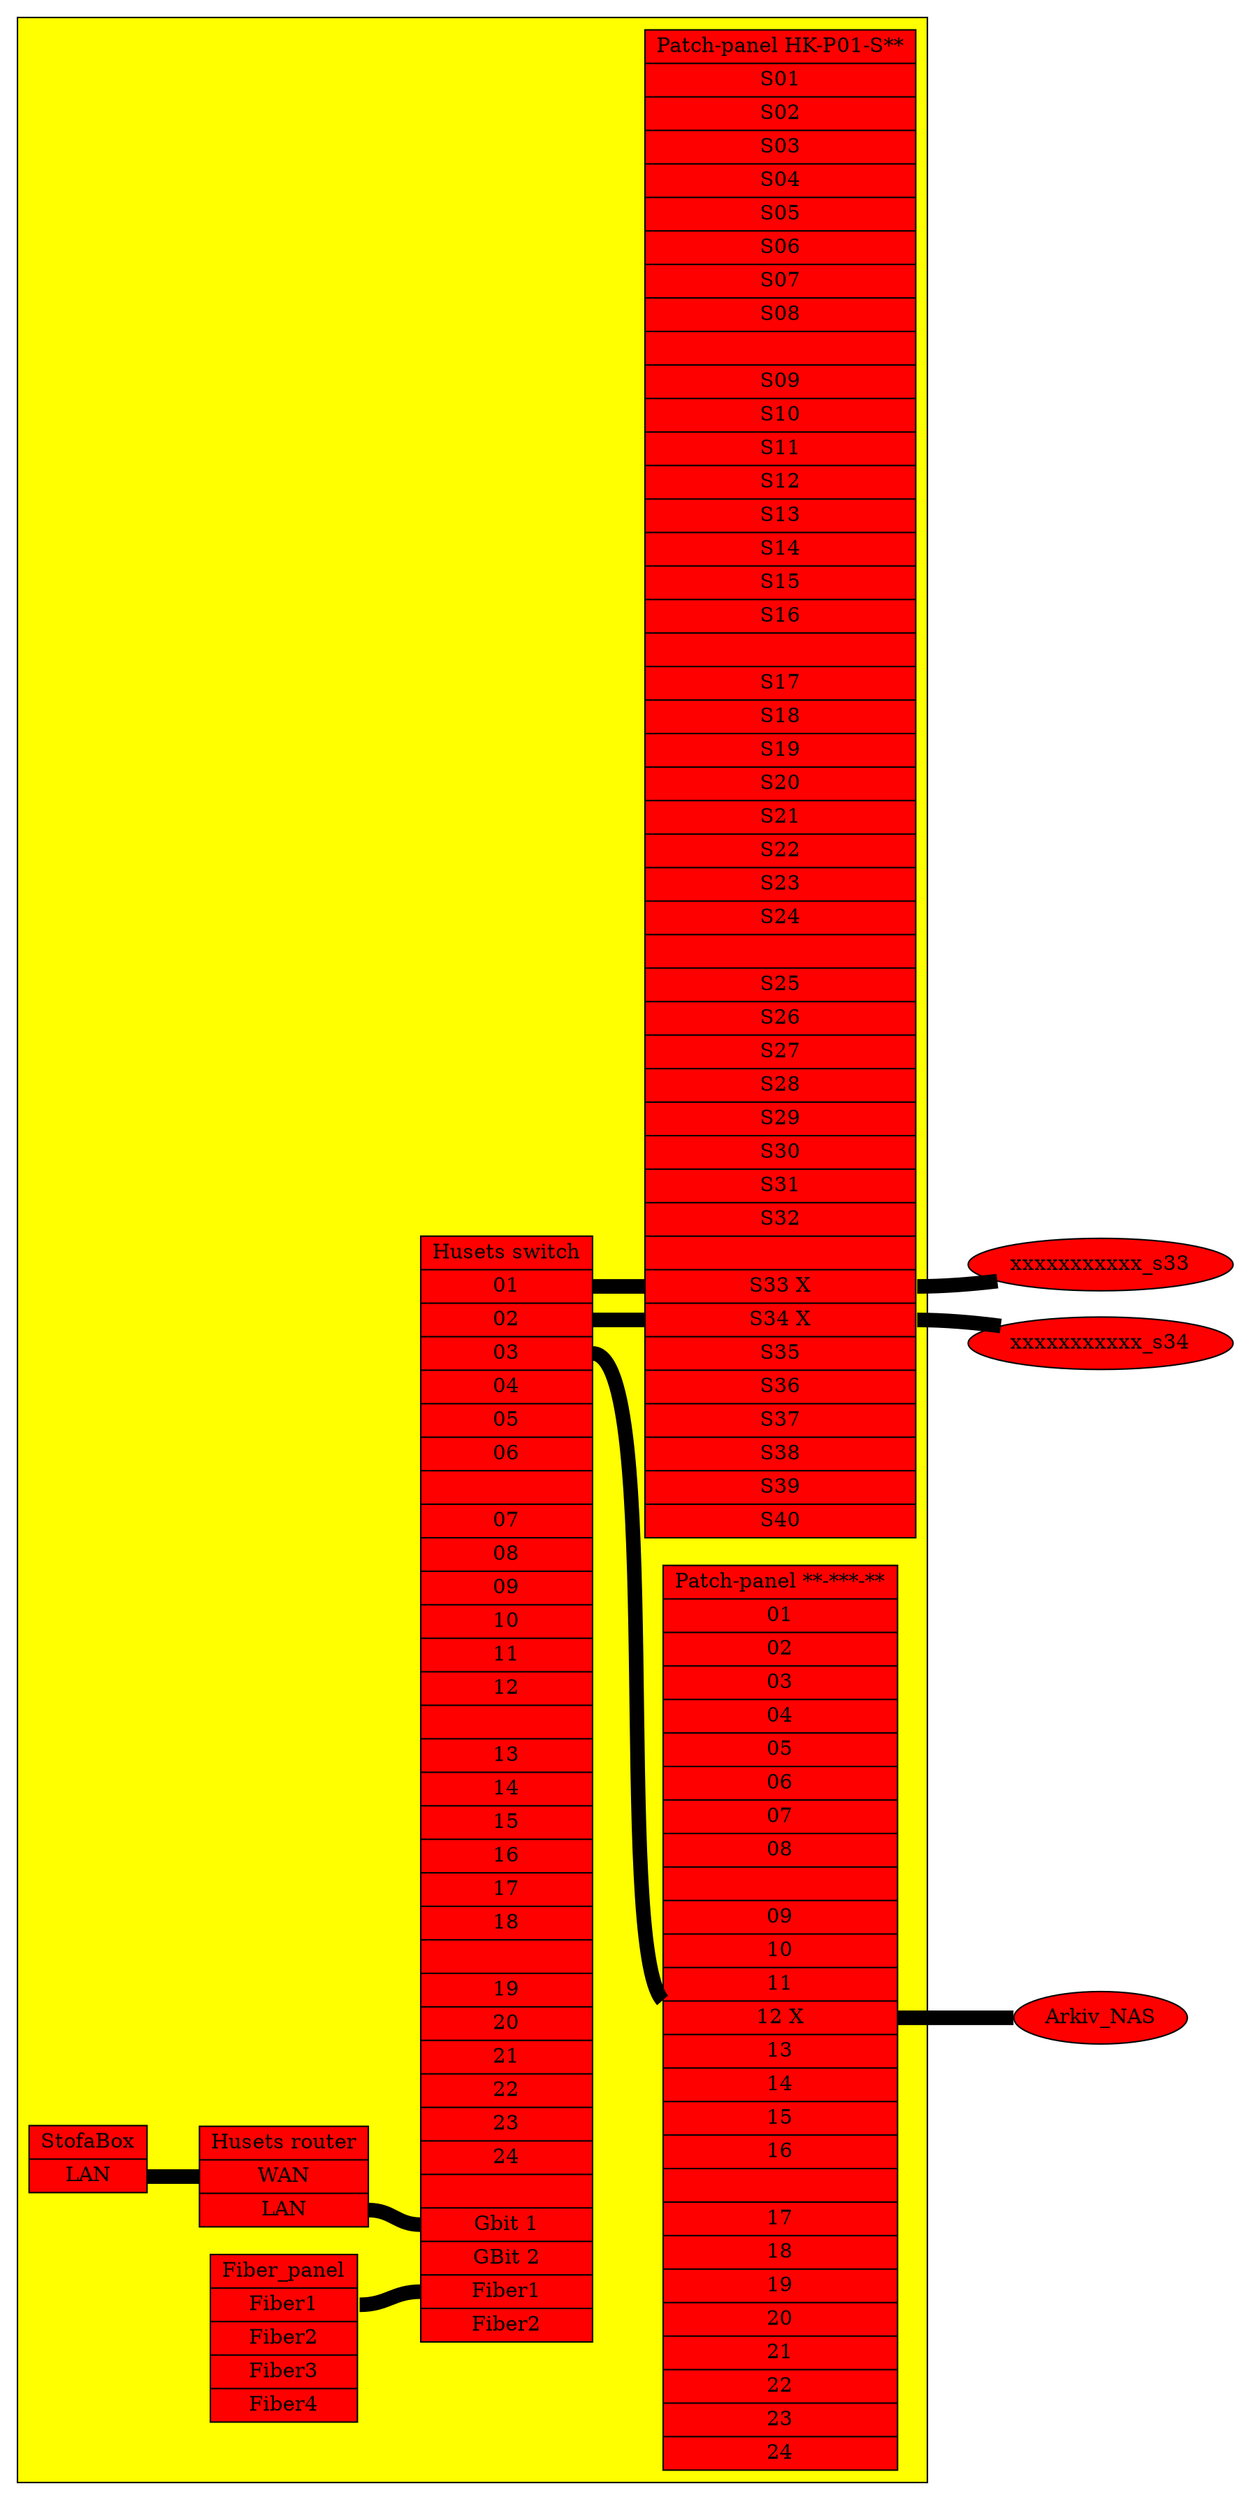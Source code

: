 digraph xxx {
  rankdir=LR;

  node [ style=filled fillcolor=red ];
  subgraph cluster_bib {
    style=filled;
    fillcolor=yellow;
    
    HK_PO1 [ shape=record label="
      Patch-panel HK-P01-S**  |
      <S01> S01                       | <S02> S02                       | <S03> S03                       | <S04> S04                       |
      <S05> S05                       | <S06> S06                       | <S07> S07                       | <S08> S08                       | |
      <S09> S09                       | <S10> S10                       | <S11> S11                       | <S12> S12                       |
      <S13> S13                       | <S14> S14                       | <S15> S15                       | <S16> S16                       | |
      <S17> S17                       | <S18> S18                       | <S19> S19                       | <S20> S20                       |
      <S21> S21                       | <S22> S22                       | <S23> S23                       | <S24> S24                       | |
      <S25> S25                       | <S26> S26                       | <S27> S27                       | <S28> S28                       |
      <S29> S29                       | <S30> S30                       | <S31> S31                       | <S32> S32                       | |
      <S33> S33 X                     | <S34> S34 X                     | <S35> S35                       | <S36> S36                       |
      <S37> S37                       | <S38> S38                       | <S39> S39                       | <S40> S40                       "];
    Patch_panel [ shape=record label="
      Patch-panel **-***-**  |
      <01> 01                       | <02> 02                       | <03> 03                       | <S4> 04                       |
      <05> 05                       | <06> 06                       | <07> 07                       | <S8> 08                       | |
      <09> 09                       | <10> 10                       | <11> 11                       | <S2> 12 X                     |
      <13> 13                       | <14> 14                       | <15> 15                       | <S6> 16                       | |
      <17> 17                       | <18> 18                       | <19> 19                       | <S0> 20                       |
      <21> 21                       | <22> 22                       | <23> 23                       | <S4> 24                       "];
    Husets_switch [ shape=record label="
      Husets switch   |
      <01> 01 | <02> 02 | <03> 03 | <04> 04 | <05> 05 | <06> 06 ||
      <07> 07 | <08> 08 | <09> 09 | <10> 10 | <11> 11 | <12> 12 ||
      <13> 13 | <14> 14 | <15> 15 | <16> 16 | <17> 17 | <18> 18 ||
      <19> 19 | <20> 20 | <21> 21 | <22> 22 | <23> 23 | <24> 24 ||
      <G1> Gbit 1 | <G2> GBit 2 | <Fiber1> Fiber1 | <Fiber2> Fiber2
      "];
    Fiber_panel [ shape=record label="
      Fiber_panel       |
      <Fiber1> Fiber1                 |
      <Fiber2> Fiber2                 |
      <Fiber3> Fiber3                 |
      <Fiber4> Fiber4                 "];
    StofaBox [ shape=record label="
      StofaBox      |
      <lan> LAN     "];
    Husets_router [ shape=record label="
      Husets router |
      <wan> WAN     |
      <lan> LAN     "];
  }
  edge [ dir=none penwidth=10 ];
  StofaBox:lan -> Husets_router:wan;
  Husets_router:lan -> Husets_switch:G1;
                       Husets_switch:01 -> HK_PO1:S33 -> xxxxxxxxxxx_s33;
                       Husets_switch:02 -> HK_PO1:S34 -> xxxxxxxxxxx_s34;
                       Husets_switch:03 -> Patch_panel:12 -> Arkiv_NAS;
  Fiber_panel:Fiber1 -> Husets_switch:Fiber1
}
